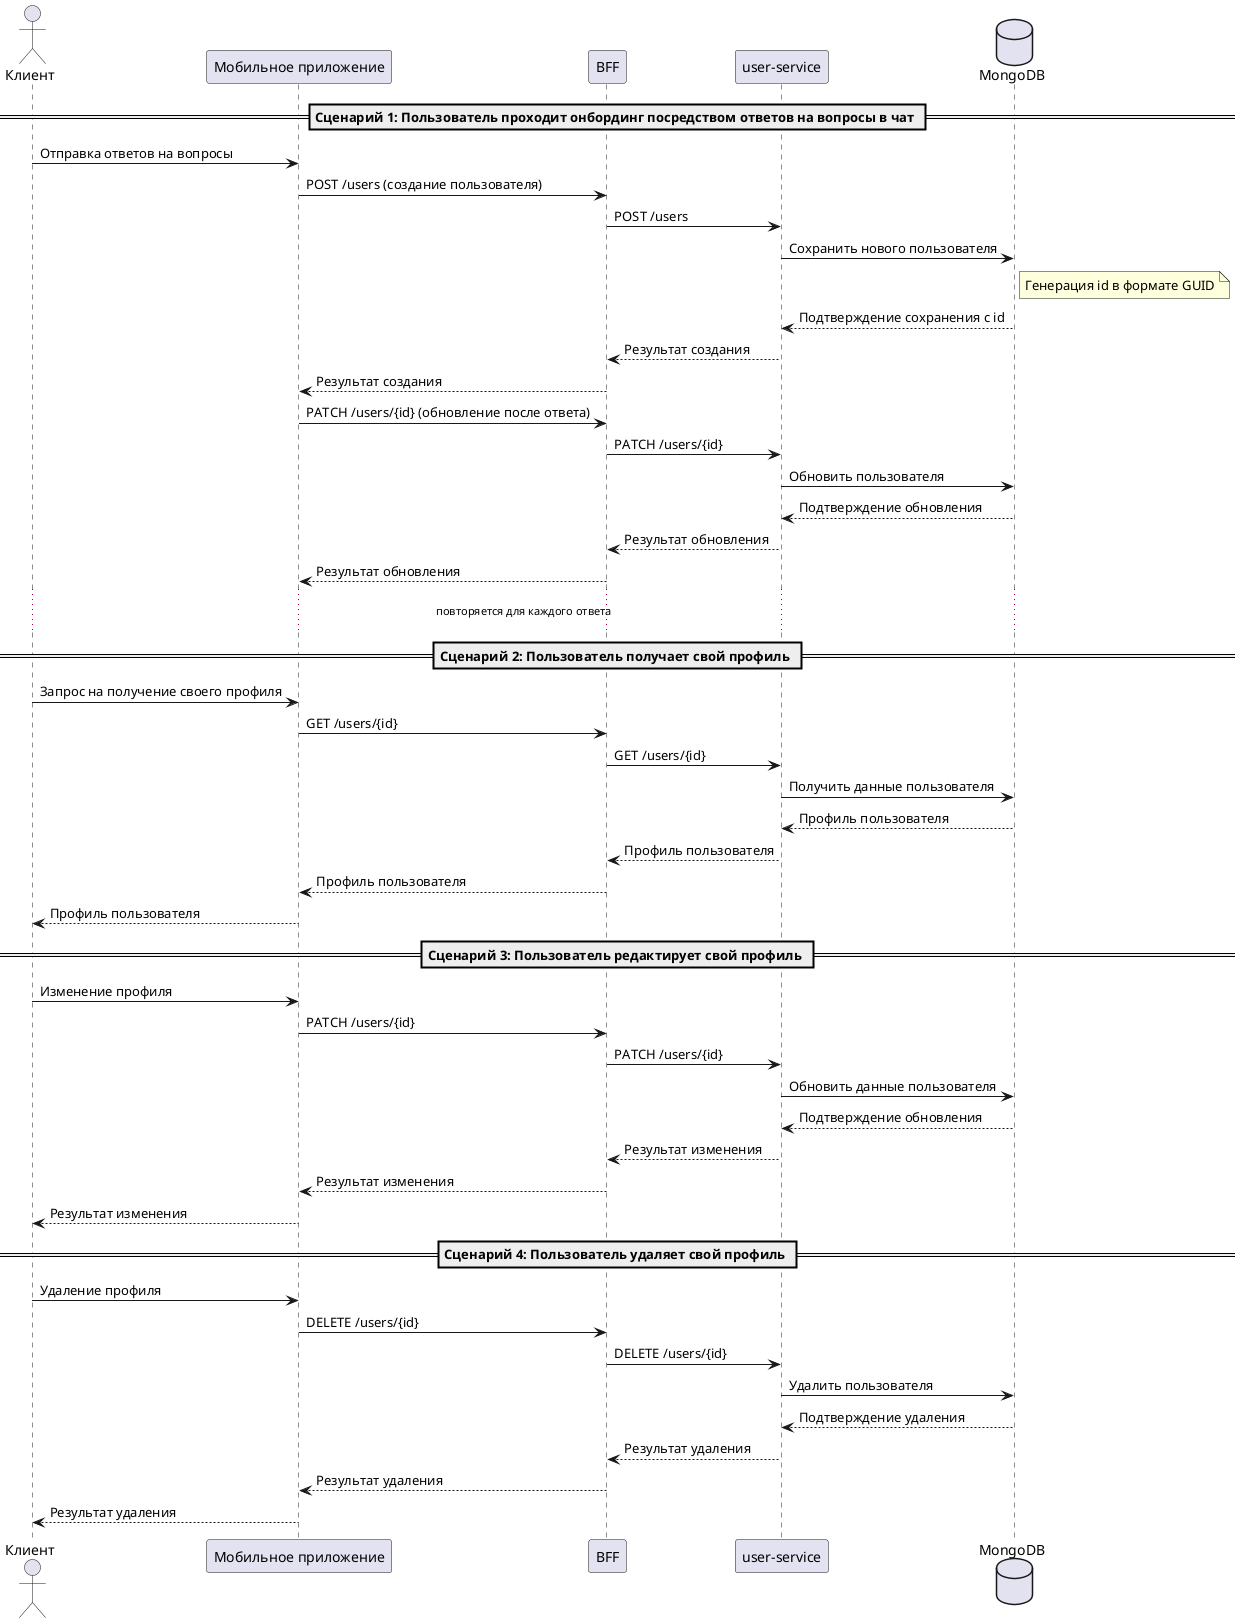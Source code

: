 @startuml

actor Клиент
participant "Мобильное приложение" as App
participant "BFF" as BFF
participant "user-service" as UserService
database "MongoDB" as MongoDB

== Сценарий 1: Пользователь проходит онбординг посредством ответов на вопросы в чат ==
Клиент -> App: Отправка ответов на вопросы
App -> BFF: POST /users (создание пользователя)
BFF -> UserService: POST /users
UserService -> MongoDB: Сохранить нового пользователя
note right of MongoDB: Генерация id в формате GUID
MongoDB --> UserService: Подтверждение сохранения с id
UserService --> BFF: Результат создания
BFF --> App: Результат создания
App -> BFF: PATCH /users/{id} (обновление после ответа)
BFF -> UserService: PATCH /users/{id}
UserService -> MongoDB: Обновить пользователя
MongoDB --> UserService: Подтверждение обновления
UserService --> BFF: Результат обновления
BFF --> App: Результат обновления
... повторяется для каждого ответа ...

== Сценарий 2: Пользователь получает свой профиль ==
Клиент -> App: Запрос на получение своего профиля
App -> BFF: GET /users/{id}
BFF -> UserService: GET /users/{id}
UserService -> MongoDB: Получить данные пользователя
MongoDB --> UserService: Профиль пользователя
UserService --> BFF: Профиль пользователя
BFF --> App: Профиль пользователя
App --> Клиент: Профиль пользователя

'== Сценарий 3: Пользователь получает чужой профиль ==
'Клиент -> App: Запрос на получение чужого профиля
'App -> BFF: GET /users/{id}
'BFF -> UserService: GET /users/{id}
'UserService -> MongoDB: Получить данные пользователя
'MongoDB --> UserService: Профиль пользователя
'UserService --> BFF: Профиль пользователя
'BFF --> App: Профиль пользователя
'App --> Клиент: Профиль пользователя

== Сценарий 3: Пользователь редактирует свой профиль ==
Клиент -> App: Изменение профиля
App -> BFF: PATCH /users/{id}
BFF -> UserService: PATCH /users/{id}
UserService -> MongoDB: Обновить данные пользователя
MongoDB --> UserService: Подтверждение обновления
UserService --> BFF: Результат изменения
BFF --> App: Результат изменения
App --> Клиент: Результат изменения

== Сценарий 4: Пользователь удаляет свой профиль ==
Клиент -> App: Удаление профиля
App -> BFF: DELETE /users/{id}
BFF -> UserService: DELETE /users/{id}
UserService -> MongoDB: Удалить пользователя
MongoDB --> UserService: Подтверждение удаления
UserService --> BFF: Результат удаления
BFF --> App: Результат удаления
App --> Клиент: Результат удаления

@enduml
